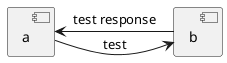 {
  "sha1": "qg10kdxbch2ahxozjp0ur4rrpyhxu4",
  "insertion": {
    "when": "2024-06-04T17:28:42.391Z",
    "url": "http://forum.plantuml.net/9220/plantuml-generates-svg-with-not-unique-element-ids",
    "user": "plantuml@gmail.com"
  }
}
@startuml
component a as a {
}
component b as b {
}

a->b: test
a<-b: test response
@enduml
